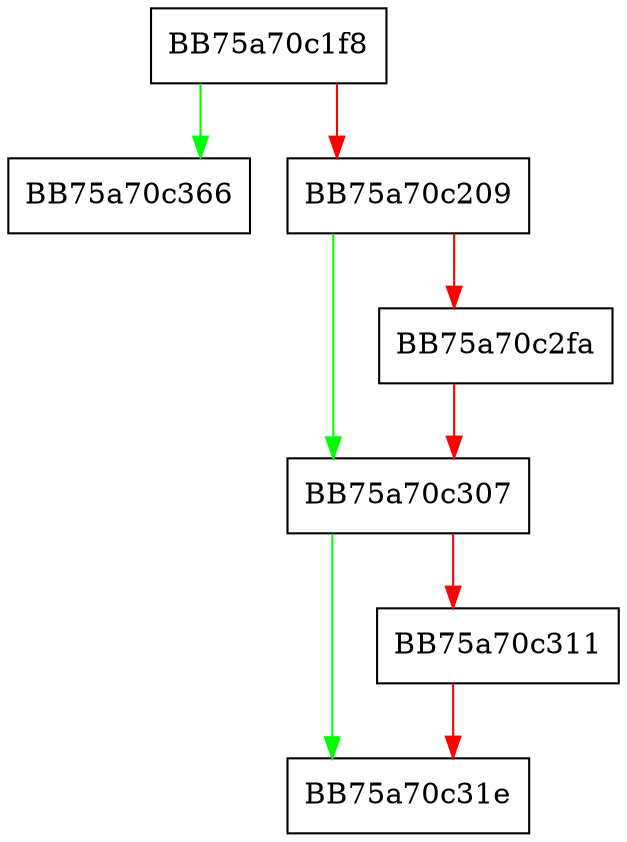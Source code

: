 digraph PersistDynamicSigRevisions {
  node [shape="box"];
  graph [splines=ortho];
  BB75a70c1f8 -> BB75a70c366 [color="green"];
  BB75a70c1f8 -> BB75a70c209 [color="red"];
  BB75a70c209 -> BB75a70c307 [color="green"];
  BB75a70c209 -> BB75a70c2fa [color="red"];
  BB75a70c2fa -> BB75a70c307 [color="red"];
  BB75a70c307 -> BB75a70c31e [color="green"];
  BB75a70c307 -> BB75a70c311 [color="red"];
  BB75a70c311 -> BB75a70c31e [color="red"];
}